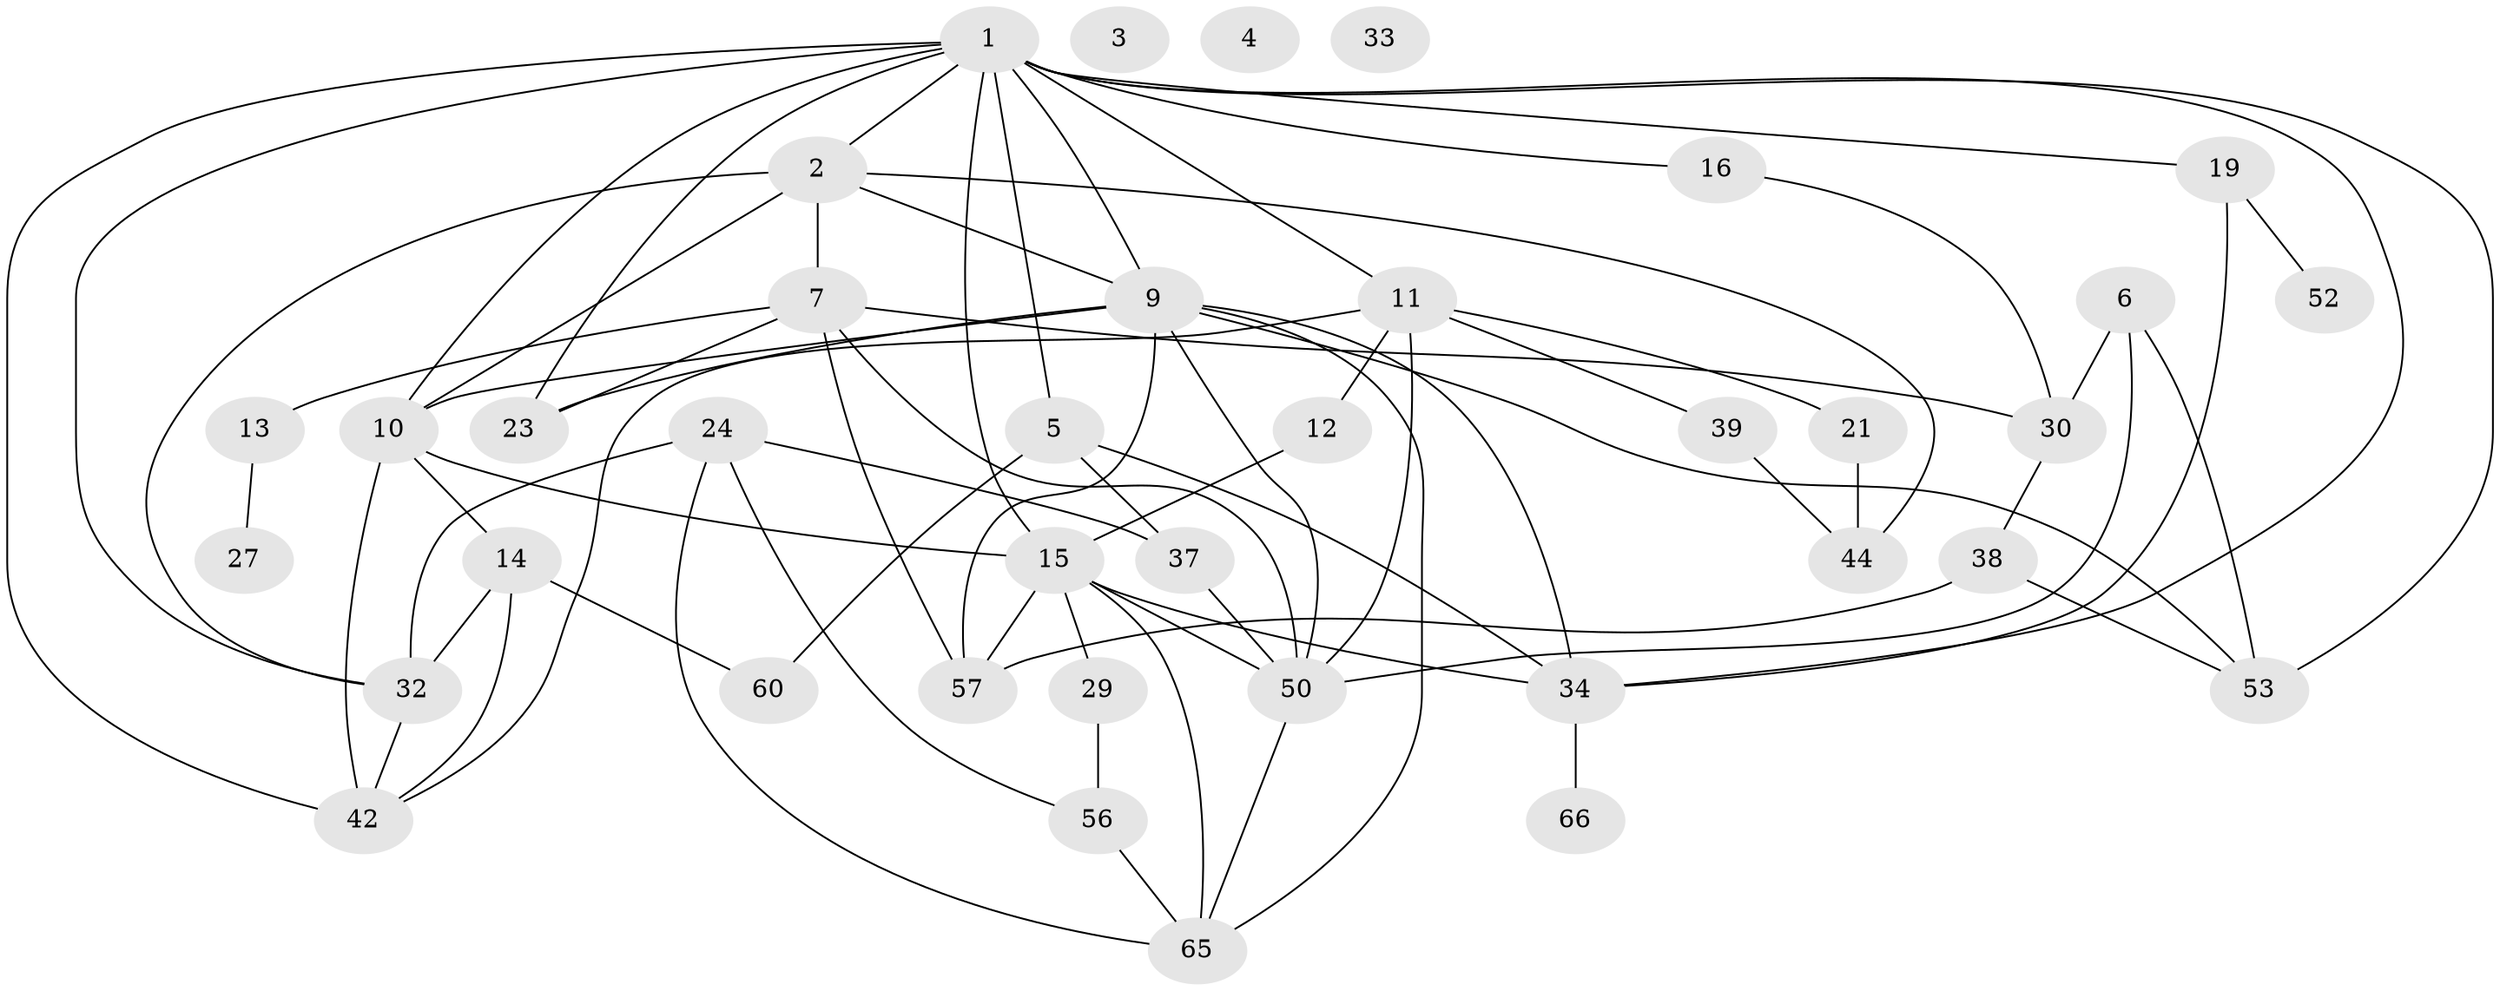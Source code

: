 // original degree distribution, {3: 0.25, 2: 0.25, 0: 0.039473684210526314, 4: 0.17105263157894737, 1: 0.10526315789473684, 5: 0.11842105263157894, 6: 0.06578947368421052}
// Generated by graph-tools (version 1.1) at 2025/13/03/09/25 04:13:02]
// undirected, 38 vertices, 72 edges
graph export_dot {
graph [start="1"]
  node [color=gray90,style=filled];
  1 [super="+48+36+31"];
  2 [super="+20+18"];
  3;
  4;
  5 [super="+47"];
  6 [super="+45"];
  7 [super="+8+54"];
  9 [super="+25"];
  10 [super="+55"];
  11 [super="+17"];
  12;
  13 [super="+40"];
  14 [super="+28"];
  15 [super="+51+46+61"];
  16;
  19;
  21 [super="+26"];
  23;
  24 [super="+59"];
  27;
  29;
  30;
  32 [super="+72"];
  33;
  34 [super="+62+49"];
  37 [super="+41"];
  38;
  39;
  42 [super="+43"];
  44;
  50 [super="+69+68"];
  52;
  53;
  56;
  57 [super="+75"];
  60;
  65;
  66;
  1 -- 53;
  1 -- 32;
  1 -- 16;
  1 -- 19;
  1 -- 11;
  1 -- 15;
  1 -- 42 [weight=2];
  1 -- 5;
  1 -- 23;
  1 -- 9;
  1 -- 10;
  1 -- 2;
  1 -- 34;
  2 -- 44;
  2 -- 7;
  2 -- 32 [weight=2];
  2 -- 9;
  2 -- 10;
  5 -- 34;
  5 -- 60;
  5 -- 37;
  6 -- 30;
  6 -- 53;
  6 -- 50;
  7 -- 23;
  7 -- 13;
  7 -- 50;
  7 -- 57;
  7 -- 30;
  9 -- 65;
  9 -- 50;
  9 -- 53;
  9 -- 23;
  9 -- 57;
  9 -- 10;
  9 -- 34;
  10 -- 14;
  10 -- 42;
  10 -- 15;
  11 -- 50;
  11 -- 21;
  11 -- 39;
  11 -- 12;
  11 -- 42;
  12 -- 15;
  13 -- 27;
  14 -- 32;
  14 -- 60;
  14 -- 42;
  15 -- 65;
  15 -- 57;
  15 -- 29;
  15 -- 50;
  15 -- 34 [weight=2];
  16 -- 30;
  19 -- 52;
  19 -- 34;
  21 -- 44 [weight=2];
  24 -- 56;
  24 -- 65;
  24 -- 32;
  24 -- 37;
  29 -- 56;
  30 -- 38;
  32 -- 42;
  34 -- 66;
  37 -- 50;
  38 -- 53;
  38 -- 57;
  39 -- 44;
  50 -- 65;
  56 -- 65;
}
